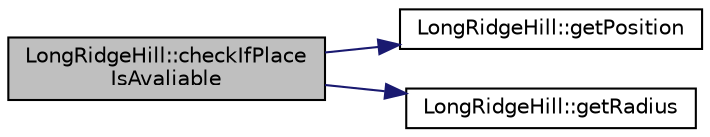 digraph "LongRidgeHill::checkIfPlaceIsAvaliable"
{
 // LATEX_PDF_SIZE
  edge [fontname="Helvetica",fontsize="10",labelfontname="Helvetica",labelfontsize="10"];
  node [fontname="Helvetica",fontsize="10",shape=record];
  rankdir="LR";
  Node1 [label="LongRidgeHill::checkIfPlace\lIsAvaliable",height=0.2,width=0.4,color="black", fillcolor="grey75", style="filled", fontcolor="black",tooltip="Funkcja sprawdza czy miejsce zajmowane przez górę, pokrywa sie z okręgiem o parametrach podanych jako..."];
  Node1 -> Node2 [color="midnightblue",fontsize="10",style="solid",fontname="Helvetica"];
  Node2 [label="LongRidgeHill::getPosition",height=0.2,width=0.4,color="black", fillcolor="white", style="filled",URL="$class_long_ridge_hill.html#ac9f20fc530003d3747398ff99fb01b34",tooltip="Funkcja wirtualna pozwalająca na wypisanie położenia przez klasę pochodną."];
  Node1 -> Node3 [color="midnightblue",fontsize="10",style="solid",fontname="Helvetica"];
  Node3 [label="LongRidgeHill::getRadius",height=0.2,width=0.4,color="black", fillcolor="white", style="filled",URL="$class_long_ridge_hill.html#ab04b47631e6fd0c333f00936c32bf993",tooltip="Funkcja zwraca promień okręgu sceny."];
}
